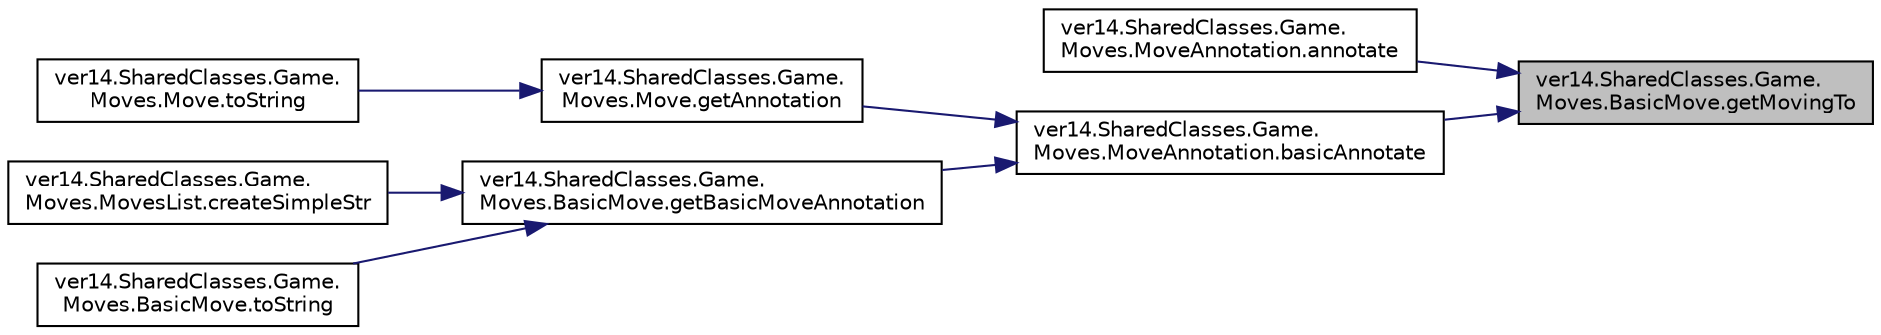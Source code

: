 digraph "ver14.SharedClasses.Game.Moves.BasicMove.getMovingTo"
{
 // LATEX_PDF_SIZE
  edge [fontname="Helvetica",fontsize="10",labelfontname="Helvetica",labelfontsize="10"];
  node [fontname="Helvetica",fontsize="10",shape=record];
  rankdir="RL";
  Node1 [label="ver14.SharedClasses.Game.\lMoves.BasicMove.getMovingTo",height=0.2,width=0.4,color="black", fillcolor="grey75", style="filled", fontcolor="black",tooltip=" "];
  Node1 -> Node2 [dir="back",color="midnightblue",fontsize="10",style="solid"];
  Node2 [label="ver14.SharedClasses.Game.\lMoves.MoveAnnotation.annotate",height=0.2,width=0.4,color="black", fillcolor="white", style="filled",URL="$classver14_1_1_shared_classes_1_1_game_1_1_moves_1_1_move_annotation.html#a103a302ffb40755ea38563ac00960bd7",tooltip=" "];
  Node1 -> Node3 [dir="back",color="midnightblue",fontsize="10",style="solid"];
  Node3 [label="ver14.SharedClasses.Game.\lMoves.MoveAnnotation.basicAnnotate",height=0.2,width=0.4,color="black", fillcolor="white", style="filled",URL="$classver14_1_1_shared_classes_1_1_game_1_1_moves_1_1_move_annotation.html#a9f207b72c6f49eb626b17c6c65585f97",tooltip=" "];
  Node3 -> Node4 [dir="back",color="midnightblue",fontsize="10",style="solid"];
  Node4 [label="ver14.SharedClasses.Game.\lMoves.Move.getAnnotation",height=0.2,width=0.4,color="black", fillcolor="white", style="filled",URL="$classver14_1_1_shared_classes_1_1_game_1_1_moves_1_1_move.html#a3b2780bffffc51dd8fa11db11de608c8",tooltip=" "];
  Node4 -> Node5 [dir="back",color="midnightblue",fontsize="10",style="solid"];
  Node5 [label="ver14.SharedClasses.Game.\lMoves.Move.toString",height=0.2,width=0.4,color="black", fillcolor="white", style="filled",URL="$classver14_1_1_shared_classes_1_1_game_1_1_moves_1_1_move.html#a61b6f0e2a074a229a9c7526371295e4c",tooltip=" "];
  Node3 -> Node6 [dir="back",color="midnightblue",fontsize="10",style="solid"];
  Node6 [label="ver14.SharedClasses.Game.\lMoves.BasicMove.getBasicMoveAnnotation",height=0.2,width=0.4,color="black", fillcolor="white", style="filled",URL="$classver14_1_1_shared_classes_1_1_game_1_1_moves_1_1_basic_move.html#aa957afd0d40c5d4ffa87fa5b3eea2508",tooltip=" "];
  Node6 -> Node7 [dir="back",color="midnightblue",fontsize="10",style="solid"];
  Node7 [label="ver14.SharedClasses.Game.\lMoves.MovesList.createSimpleStr",height=0.2,width=0.4,color="black", fillcolor="white", style="filled",URL="$classver14_1_1_shared_classes_1_1_game_1_1_moves_1_1_moves_list.html#ac05ccbee7294dca2bd774e038366af82",tooltip=" "];
  Node6 -> Node8 [dir="back",color="midnightblue",fontsize="10",style="solid"];
  Node8 [label="ver14.SharedClasses.Game.\lMoves.BasicMove.toString",height=0.2,width=0.4,color="black", fillcolor="white", style="filled",URL="$classver14_1_1_shared_classes_1_1_game_1_1_moves_1_1_basic_move.html#a341bb54a2242af2bd5175408456a7a66",tooltip=" "];
}
